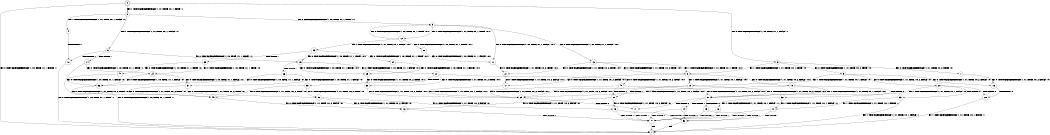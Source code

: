 digraph BCG {
size = "7, 10.5";
center = TRUE;
node [shape = circle];
0 [peripheries = 2];
0 -> 1 [label = "EX !0 !ATOMIC_EXCH_BRANCH (1, +0, TRUE, +1, 1, FALSE) !::"];
0 -> 2 [label = "EX !1 !ATOMIC_EXCH_BRANCH (1, +1, TRUE, +0, 1, TRUE) !::"];
0 -> 3 [label = "EX !0 !ATOMIC_EXCH_BRANCH (1, +0, TRUE, +1, 1, FALSE) !::"];
2 -> 4 [label = "EX !1 !ATOMIC_EXCH_BRANCH (1, +1, TRUE, +0, 1, FALSE) !:1:"];
2 -> 5 [label = "EX !0 !ATOMIC_EXCH_BRANCH (1, +0, TRUE, +1, 1, TRUE) !:1:"];
2 -> 6 [label = "EX !1 !ATOMIC_EXCH_BRANCH (1, +1, TRUE, +0, 1, FALSE) !:1:"];
3 -> 7 [label = "EX !0 !ATOMIC_EXCH_BRANCH (1, +1, TRUE, +0, 2, TRUE) !:0:"];
3 -> 8 [label = "EX !1 !ATOMIC_EXCH_BRANCH (1, +1, TRUE, +0, 1, TRUE) !:0:"];
3 -> 9 [label = "EX !0 !ATOMIC_EXCH_BRANCH (1, +1, TRUE, +0, 2, TRUE) !:0:"];
4 -> 10 [label = "TERMINATE !1"];
5 -> 11 [label = "EX !0 !ATOMIC_EXCH_BRANCH (1, +0, TRUE, +1, 1, FALSE) !:0:1:"];
5 -> 12 [label = "EX !1 !ATOMIC_EXCH_BRANCH (1, +1, TRUE, +0, 1, TRUE) !:0:1:"];
5 -> 13 [label = "EX !0 !ATOMIC_EXCH_BRANCH (1, +0, TRUE, +1, 1, FALSE) !:0:1:"];
6 -> 10 [label = "TERMINATE !1"];
6 -> 14 [label = "TERMINATE !1"];
6 -> 15 [label = "EX !0 !ATOMIC_EXCH_BRANCH (1, +0, TRUE, +1, 1, TRUE) !:1:"];
7 -> 16 [label = "EX !0 !ATOMIC_EXCH_BRANCH (1, +1, TRUE, +0, 2, FALSE) !:0:"];
8 -> 17 [label = "EX !0 !ATOMIC_EXCH_BRANCH (1, +1, TRUE, +0, 2, FALSE) !:0:1:"];
8 -> 18 [label = "EX !1 !ATOMIC_EXCH_BRANCH (1, +1, TRUE, +0, 1, FALSE) !:0:1:"];
8 -> 19 [label = "EX !0 !ATOMIC_EXCH_BRANCH (1, +1, TRUE, +0, 2, FALSE) !:0:1:"];
9 -> 16 [label = "EX !0 !ATOMIC_EXCH_BRANCH (1, +1, TRUE, +0, 2, FALSE) !:0:"];
9 -> 18 [label = "EX !1 !ATOMIC_EXCH_BRANCH (1, +1, TRUE, +0, 1, FALSE) !:0:"];
9 -> 20 [label = "EX !0 !ATOMIC_EXCH_BRANCH (1, +1, TRUE, +0, 2, FALSE) !:0:"];
10 -> 1 [label = "EX !0 !ATOMIC_EXCH_BRANCH (1, +0, TRUE, +1, 1, TRUE) !::"];
11 -> 21 [label = "EX !0 !ATOMIC_EXCH_BRANCH (1, +1, TRUE, +0, 2, TRUE) !:0:1:"];
12 -> 22 [label = "EX !0 !ATOMIC_EXCH_BRANCH (1, +0, TRUE, +1, 1, TRUE) !:0:1:"];
12 -> 23 [label = "EX !1 !ATOMIC_EXCH_BRANCH (1, +1, TRUE, +0, 1, FALSE) !:0:1:"];
12 -> 5 [label = "EX !0 !ATOMIC_EXCH_BRANCH (1, +0, TRUE, +1, 1, TRUE) !:0:1:"];
13 -> 21 [label = "EX !0 !ATOMIC_EXCH_BRANCH (1, +1, TRUE, +0, 2, TRUE) !:0:1:"];
13 -> 8 [label = "EX !1 !ATOMIC_EXCH_BRANCH (1, +1, TRUE, +0, 1, TRUE) !:0:1:"];
13 -> 8 [label = "EX !0 !ATOMIC_EXCH_BRANCH (1, +1, TRUE, +0, 2, TRUE) !:0:1:"];
14 -> 1 [label = "EX !0 !ATOMIC_EXCH_BRANCH (1, +0, TRUE, +1, 1, TRUE) !::"];
14 -> 24 [label = "EX !0 !ATOMIC_EXCH_BRANCH (1, +0, TRUE, +1, 1, TRUE) !::"];
15 -> 25 [label = "EX !0 !ATOMIC_EXCH_BRANCH (1, +0, TRUE, +1, 1, FALSE) !:0:1:"];
15 -> 26 [label = "TERMINATE !1"];
15 -> 27 [label = "EX !0 !ATOMIC_EXCH_BRANCH (1, +0, TRUE, +1, 1, FALSE) !:0:1:"];
16 -> 28 [label = "TERMINATE !0"];
17 -> 29 [label = "EX !1 !ATOMIC_EXCH_BRANCH (1, +1, TRUE, +0, 1, FALSE) !:0:1:"];
18 -> 29 [label = "EX !0 !ATOMIC_EXCH_BRANCH (1, +1, TRUE, +0, 2, FALSE) !:0:1:"];
18 -> 30 [label = "TERMINATE !1"];
18 -> 31 [label = "EX !0 !ATOMIC_EXCH_BRANCH (1, +1, TRUE, +0, 2, FALSE) !:0:1:"];
19 -> 29 [label = "EX !1 !ATOMIC_EXCH_BRANCH (1, +1, TRUE, +0, 1, FALSE) !:0:1:"];
19 -> 32 [label = "TERMINATE !0"];
19 -> 31 [label = "EX !1 !ATOMIC_EXCH_BRANCH (1, +1, TRUE, +0, 1, FALSE) !:0:1:"];
20 -> 28 [label = "TERMINATE !0"];
20 -> 33 [label = "TERMINATE !0"];
20 -> 31 [label = "EX !1 !ATOMIC_EXCH_BRANCH (1, +1, TRUE, +0, 1, FALSE) !:0:"];
21 -> 17 [label = "EX !0 !ATOMIC_EXCH_BRANCH (1, +1, TRUE, +0, 2, FALSE) !:0:1:"];
22 -> 11 [label = "EX !0 !ATOMIC_EXCH_BRANCH (1, +0, TRUE, +1, 1, FALSE) !:0:1:"];
23 -> 34 [label = "EX !0 !ATOMIC_EXCH_BRANCH (1, +0, TRUE, +1, 1, TRUE) !:0:1:"];
23 -> 35 [label = "TERMINATE !1"];
23 -> 15 [label = "EX !0 !ATOMIC_EXCH_BRANCH (1, +0, TRUE, +1, 1, TRUE) !:0:1:"];
24 -> 36 [label = "EX !0 !ATOMIC_EXCH_BRANCH (1, +0, TRUE, +1, 1, FALSE) !:0:"];
24 -> 37 [label = "EX !0 !ATOMIC_EXCH_BRANCH (1, +0, TRUE, +1, 1, FALSE) !:0:"];
25 -> 38 [label = "EX !0 !ATOMIC_EXCH_BRANCH (1, +1, TRUE, +0, 2, TRUE) !:0:1:"];
26 -> 36 [label = "EX !0 !ATOMIC_EXCH_BRANCH (1, +0, TRUE, +1, 1, FALSE) !:0:"];
26 -> 37 [label = "EX !0 !ATOMIC_EXCH_BRANCH (1, +0, TRUE, +1, 1, FALSE) !:0:"];
27 -> 38 [label = "EX !0 !ATOMIC_EXCH_BRANCH (1, +1, TRUE, +0, 2, TRUE) !:0:1:"];
27 -> 39 [label = "TERMINATE !1"];
27 -> 40 [label = "EX !0 !ATOMIC_EXCH_BRANCH (1, +1, TRUE, +0, 2, TRUE) !:0:1:"];
28 -> 1 [label = "EX !1 !ATOMIC_EXCH_BRANCH (1, +1, TRUE, +0, 1, FALSE) !::"];
29 -> 41 [label = "TERMINATE !0"];
30 -> 42 [label = "EX !0 !ATOMIC_EXCH_BRANCH (1, +1, TRUE, +0, 2, FALSE) !:0:"];
30 -> 43 [label = "EX !0 !ATOMIC_EXCH_BRANCH (1, +1, TRUE, +0, 2, FALSE) !:0:"];
31 -> 41 [label = "TERMINATE !0"];
31 -> 44 [label = "TERMINATE !1"];
31 -> 45 [label = "TERMINATE !0"];
32 -> 46 [label = "EX !1 !ATOMIC_EXCH_BRANCH (1, +1, TRUE, +0, 1, FALSE) !:1:"];
32 -> 47 [label = "EX !1 !ATOMIC_EXCH_BRANCH (1, +1, TRUE, +0, 1, FALSE) !:1:"];
33 -> 1 [label = "EX !1 !ATOMIC_EXCH_BRANCH (1, +1, TRUE, +0, 1, FALSE) !::"];
33 -> 47 [label = "EX !1 !ATOMIC_EXCH_BRANCH (1, +1, TRUE, +0, 1, FALSE) !::"];
34 -> 25 [label = "EX !0 !ATOMIC_EXCH_BRANCH (1, +0, TRUE, +1, 1, FALSE) !:0:1:"];
35 -> 48 [label = "EX !0 !ATOMIC_EXCH_BRANCH (1, +0, TRUE, +1, 1, TRUE) !:0:"];
35 -> 24 [label = "EX !0 !ATOMIC_EXCH_BRANCH (1, +0, TRUE, +1, 1, TRUE) !:0:"];
36 -> 49 [label = "EX !0 !ATOMIC_EXCH_BRANCH (1, +1, TRUE, +0, 2, TRUE) !:0:"];
37 -> 49 [label = "EX !0 !ATOMIC_EXCH_BRANCH (1, +1, TRUE, +0, 2, TRUE) !:0:"];
37 -> 50 [label = "EX !0 !ATOMIC_EXCH_BRANCH (1, +1, TRUE, +0, 2, TRUE) !:0:"];
38 -> 29 [label = "EX !0 !ATOMIC_EXCH_BRANCH (1, +1, TRUE, +0, 2, FALSE) !:0:1:"];
39 -> 49 [label = "EX !0 !ATOMIC_EXCH_BRANCH (1, +1, TRUE, +0, 2, TRUE) !:0:"];
39 -> 50 [label = "EX !0 !ATOMIC_EXCH_BRANCH (1, +1, TRUE, +0, 2, TRUE) !:0:"];
40 -> 29 [label = "EX !0 !ATOMIC_EXCH_BRANCH (1, +1, TRUE, +0, 2, FALSE) !:0:1:"];
40 -> 30 [label = "TERMINATE !1"];
40 -> 31 [label = "EX !0 !ATOMIC_EXCH_BRANCH (1, +1, TRUE, +0, 2, FALSE) !:0:1:"];
41 -> 51 [label = "TERMINATE !1"];
42 -> 51 [label = "TERMINATE !0"];
43 -> 51 [label = "TERMINATE !0"];
43 -> 52 [label = "TERMINATE !0"];
44 -> 51 [label = "TERMINATE !0"];
44 -> 52 [label = "TERMINATE !0"];
45 -> 51 [label = "TERMINATE !1"];
45 -> 52 [label = "TERMINATE !1"];
46 -> 51 [label = "TERMINATE !1"];
47 -> 51 [label = "TERMINATE !1"];
47 -> 52 [label = "TERMINATE !1"];
48 -> 36 [label = "EX !0 !ATOMIC_EXCH_BRANCH (1, +0, TRUE, +1, 1, FALSE) !:0:"];
49 -> 42 [label = "EX !0 !ATOMIC_EXCH_BRANCH (1, +1, TRUE, +0, 2, FALSE) !:0:"];
50 -> 42 [label = "EX !0 !ATOMIC_EXCH_BRANCH (1, +1, TRUE, +0, 2, FALSE) !:0:"];
50 -> 43 [label = "EX !0 !ATOMIC_EXCH_BRANCH (1, +1, TRUE, +0, 2, FALSE) !:0:"];
51 -> 1 [label = "exit"];
52 -> 1 [label = "exit"];
}

